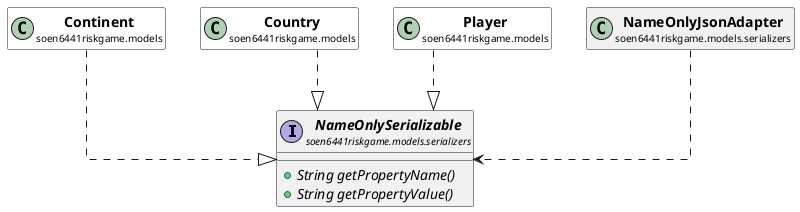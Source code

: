 @startuml

skinparam svgLinkTarget _parent
skinparam linetype ortho
set namespaceSeparator none
interface "<b><size:14>NameOnlySerializable</b>\n<size:10>soen6441riskgame.models.serializers" as soen6441riskgame.models.serializers.NameOnlySerializable  [[../../../soen6441riskgame/models/serializers/NameOnlySerializable.html{soen6441riskgame.models.serializers.NameOnlySerializable}]] {
{abstract} +String getPropertyName()
{abstract} +String getPropertyValue()
}


class "<b><size:14>Continent</b>\n<size:10>soen6441riskgame.models" as soen6441riskgame.models.Continent  [[../../../soen6441riskgame/models/Continent.html{soen6441riskgame.models.Continent}]] #white {
}

hide soen6441riskgame.models.Continent fields
hide soen6441riskgame.models.Continent methods

soen6441riskgame.models.Continent ..|> soen6441riskgame.models.serializers.NameOnlySerializable

class "<b><size:14>Country</b>\n<size:10>soen6441riskgame.models" as soen6441riskgame.models.Country  [[../../../soen6441riskgame/models/Country.html{soen6441riskgame.models.Country}]] #white {
}

hide soen6441riskgame.models.Country fields
hide soen6441riskgame.models.Country methods

soen6441riskgame.models.Country ..|> soen6441riskgame.models.serializers.NameOnlySerializable

class "<b><size:14>Player</b>\n<size:10>soen6441riskgame.models" as soen6441riskgame.models.Player  [[../../../soen6441riskgame/models/Player.html{soen6441riskgame.models.Player}]] #white {
}

hide soen6441riskgame.models.Player fields
hide soen6441riskgame.models.Player methods

soen6441riskgame.models.Player ..|> soen6441riskgame.models.serializers.NameOnlySerializable

class "<b><size:14>NameOnlyJsonAdapter</b>\n<size:10>soen6441riskgame.models.serializers" as soen6441riskgame.models.serializers.NameOnlyJsonAdapter  [[../../../soen6441riskgame/models/serializers/NameOnlyJsonAdapter.html{soen6441riskgame.models.serializers.NameOnlyJsonAdapter}]] {
}

hide soen6441riskgame.models.serializers.NameOnlyJsonAdapter fields
hide soen6441riskgame.models.serializers.NameOnlyJsonAdapter methods

soen6441riskgame.models.serializers.NameOnlyJsonAdapter ..> soen6441riskgame.models.serializers.NameOnlySerializable


@enduml
